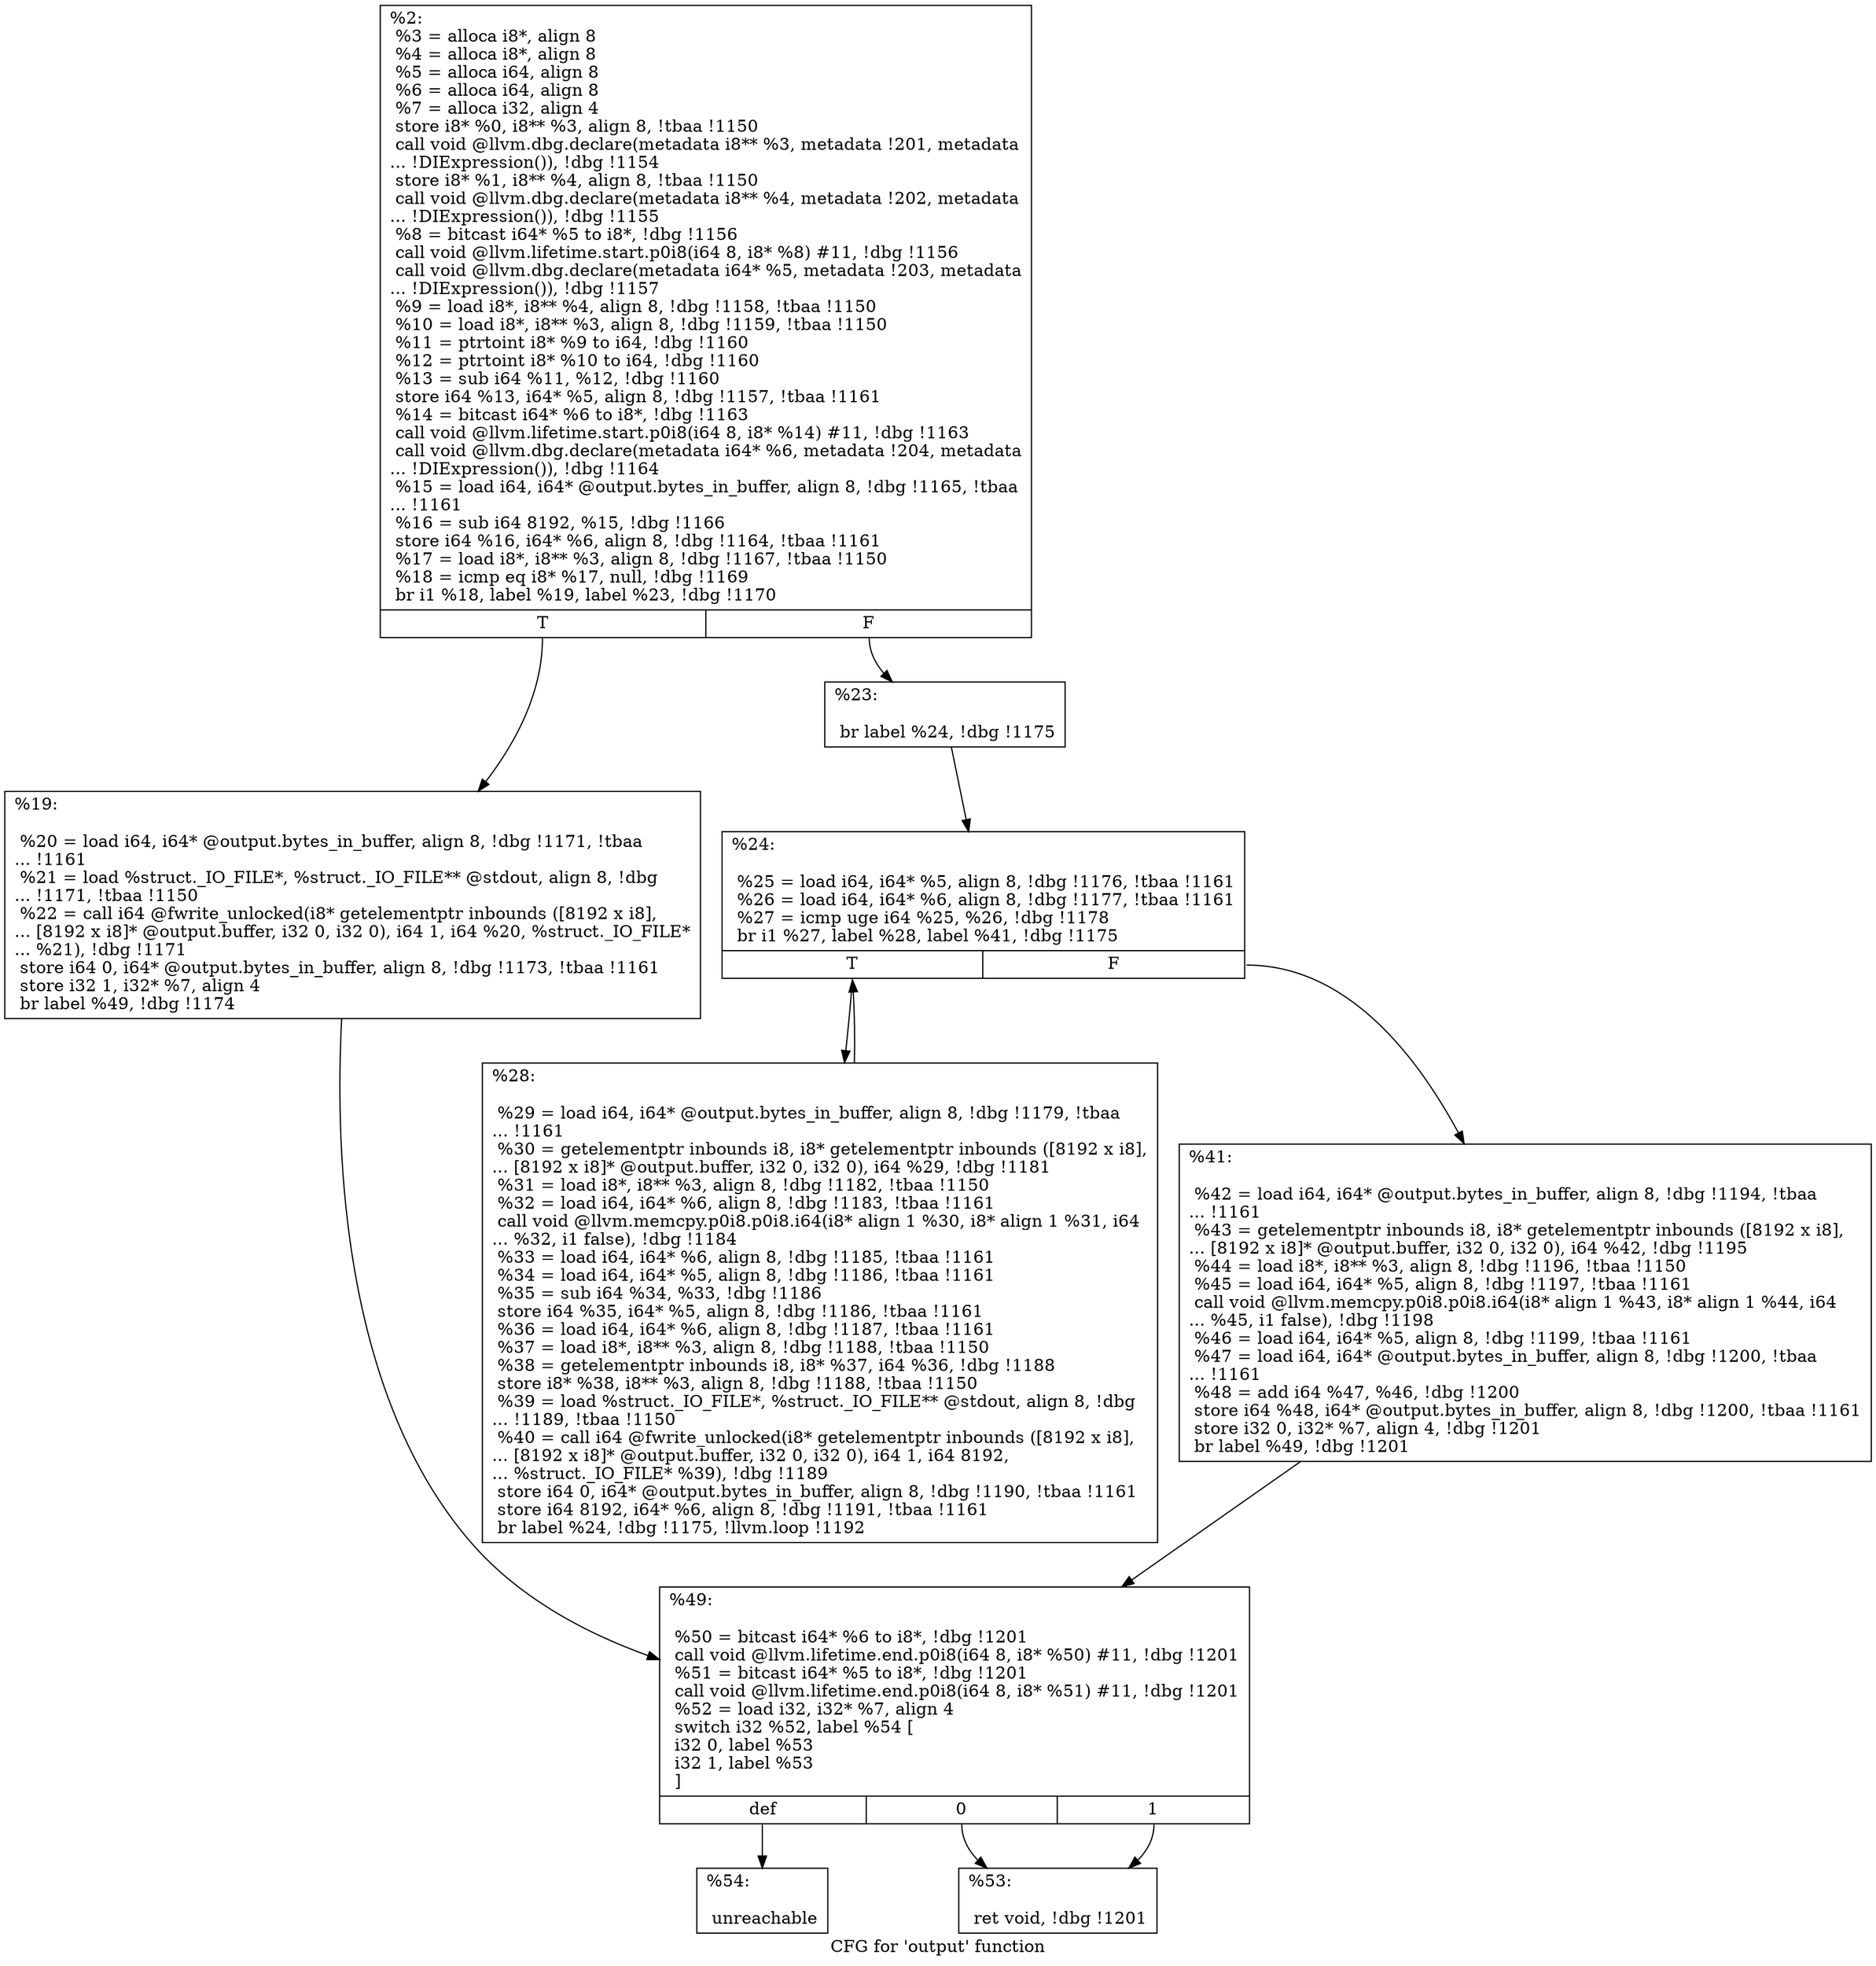 digraph "CFG for 'output' function" {
	label="CFG for 'output' function";

	Node0x120d840 [shape=record,label="{%2:\l  %3 = alloca i8*, align 8\l  %4 = alloca i8*, align 8\l  %5 = alloca i64, align 8\l  %6 = alloca i64, align 8\l  %7 = alloca i32, align 4\l  store i8* %0, i8** %3, align 8, !tbaa !1150\l  call void @llvm.dbg.declare(metadata i8** %3, metadata !201, metadata\l... !DIExpression()), !dbg !1154\l  store i8* %1, i8** %4, align 8, !tbaa !1150\l  call void @llvm.dbg.declare(metadata i8** %4, metadata !202, metadata\l... !DIExpression()), !dbg !1155\l  %8 = bitcast i64* %5 to i8*, !dbg !1156\l  call void @llvm.lifetime.start.p0i8(i64 8, i8* %8) #11, !dbg !1156\l  call void @llvm.dbg.declare(metadata i64* %5, metadata !203, metadata\l... !DIExpression()), !dbg !1157\l  %9 = load i8*, i8** %4, align 8, !dbg !1158, !tbaa !1150\l  %10 = load i8*, i8** %3, align 8, !dbg !1159, !tbaa !1150\l  %11 = ptrtoint i8* %9 to i64, !dbg !1160\l  %12 = ptrtoint i8* %10 to i64, !dbg !1160\l  %13 = sub i64 %11, %12, !dbg !1160\l  store i64 %13, i64* %5, align 8, !dbg !1157, !tbaa !1161\l  %14 = bitcast i64* %6 to i8*, !dbg !1163\l  call void @llvm.lifetime.start.p0i8(i64 8, i8* %14) #11, !dbg !1163\l  call void @llvm.dbg.declare(metadata i64* %6, metadata !204, metadata\l... !DIExpression()), !dbg !1164\l  %15 = load i64, i64* @output.bytes_in_buffer, align 8, !dbg !1165, !tbaa\l... !1161\l  %16 = sub i64 8192, %15, !dbg !1166\l  store i64 %16, i64* %6, align 8, !dbg !1164, !tbaa !1161\l  %17 = load i8*, i8** %3, align 8, !dbg !1167, !tbaa !1150\l  %18 = icmp eq i8* %17, null, !dbg !1169\l  br i1 %18, label %19, label %23, !dbg !1170\l|{<s0>T|<s1>F}}"];
	Node0x120d840:s0 -> Node0x120d890;
	Node0x120d840:s1 -> Node0x120d8e0;
	Node0x120d890 [shape=record,label="{%19:\l\l  %20 = load i64, i64* @output.bytes_in_buffer, align 8, !dbg !1171, !tbaa\l... !1161\l  %21 = load %struct._IO_FILE*, %struct._IO_FILE** @stdout, align 8, !dbg\l... !1171, !tbaa !1150\l  %22 = call i64 @fwrite_unlocked(i8* getelementptr inbounds ([8192 x i8],\l... [8192 x i8]* @output.buffer, i32 0, i32 0), i64 1, i64 %20, %struct._IO_FILE*\l... %21), !dbg !1171\l  store i64 0, i64* @output.bytes_in_buffer, align 8, !dbg !1173, !tbaa !1161\l  store i32 1, i32* %7, align 4\l  br label %49, !dbg !1174\l}"];
	Node0x120d890 -> Node0x120da20;
	Node0x120d8e0 [shape=record,label="{%23:\l\l  br label %24, !dbg !1175\l}"];
	Node0x120d8e0 -> Node0x120d930;
	Node0x120d930 [shape=record,label="{%24:\l\l  %25 = load i64, i64* %5, align 8, !dbg !1176, !tbaa !1161\l  %26 = load i64, i64* %6, align 8, !dbg !1177, !tbaa !1161\l  %27 = icmp uge i64 %25, %26, !dbg !1178\l  br i1 %27, label %28, label %41, !dbg !1175\l|{<s0>T|<s1>F}}"];
	Node0x120d930:s0 -> Node0x120d980;
	Node0x120d930:s1 -> Node0x120d9d0;
	Node0x120d980 [shape=record,label="{%28:\l\l  %29 = load i64, i64* @output.bytes_in_buffer, align 8, !dbg !1179, !tbaa\l... !1161\l  %30 = getelementptr inbounds i8, i8* getelementptr inbounds ([8192 x i8],\l... [8192 x i8]* @output.buffer, i32 0, i32 0), i64 %29, !dbg !1181\l  %31 = load i8*, i8** %3, align 8, !dbg !1182, !tbaa !1150\l  %32 = load i64, i64* %6, align 8, !dbg !1183, !tbaa !1161\l  call void @llvm.memcpy.p0i8.p0i8.i64(i8* align 1 %30, i8* align 1 %31, i64\l... %32, i1 false), !dbg !1184\l  %33 = load i64, i64* %6, align 8, !dbg !1185, !tbaa !1161\l  %34 = load i64, i64* %5, align 8, !dbg !1186, !tbaa !1161\l  %35 = sub i64 %34, %33, !dbg !1186\l  store i64 %35, i64* %5, align 8, !dbg !1186, !tbaa !1161\l  %36 = load i64, i64* %6, align 8, !dbg !1187, !tbaa !1161\l  %37 = load i8*, i8** %3, align 8, !dbg !1188, !tbaa !1150\l  %38 = getelementptr inbounds i8, i8* %37, i64 %36, !dbg !1188\l  store i8* %38, i8** %3, align 8, !dbg !1188, !tbaa !1150\l  %39 = load %struct._IO_FILE*, %struct._IO_FILE** @stdout, align 8, !dbg\l... !1189, !tbaa !1150\l  %40 = call i64 @fwrite_unlocked(i8* getelementptr inbounds ([8192 x i8],\l... [8192 x i8]* @output.buffer, i32 0, i32 0), i64 1, i64 8192,\l... %struct._IO_FILE* %39), !dbg !1189\l  store i64 0, i64* @output.bytes_in_buffer, align 8, !dbg !1190, !tbaa !1161\l  store i64 8192, i64* %6, align 8, !dbg !1191, !tbaa !1161\l  br label %24, !dbg !1175, !llvm.loop !1192\l}"];
	Node0x120d980 -> Node0x120d930;
	Node0x120d9d0 [shape=record,label="{%41:\l\l  %42 = load i64, i64* @output.bytes_in_buffer, align 8, !dbg !1194, !tbaa\l... !1161\l  %43 = getelementptr inbounds i8, i8* getelementptr inbounds ([8192 x i8],\l... [8192 x i8]* @output.buffer, i32 0, i32 0), i64 %42, !dbg !1195\l  %44 = load i8*, i8** %3, align 8, !dbg !1196, !tbaa !1150\l  %45 = load i64, i64* %5, align 8, !dbg !1197, !tbaa !1161\l  call void @llvm.memcpy.p0i8.p0i8.i64(i8* align 1 %43, i8* align 1 %44, i64\l... %45, i1 false), !dbg !1198\l  %46 = load i64, i64* %5, align 8, !dbg !1199, !tbaa !1161\l  %47 = load i64, i64* @output.bytes_in_buffer, align 8, !dbg !1200, !tbaa\l... !1161\l  %48 = add i64 %47, %46, !dbg !1200\l  store i64 %48, i64* @output.bytes_in_buffer, align 8, !dbg !1200, !tbaa !1161\l  store i32 0, i32* %7, align 4, !dbg !1201\l  br label %49, !dbg !1201\l}"];
	Node0x120d9d0 -> Node0x120da20;
	Node0x120da20 [shape=record,label="{%49:\l\l  %50 = bitcast i64* %6 to i8*, !dbg !1201\l  call void @llvm.lifetime.end.p0i8(i64 8, i8* %50) #11, !dbg !1201\l  %51 = bitcast i64* %5 to i8*, !dbg !1201\l  call void @llvm.lifetime.end.p0i8(i64 8, i8* %51) #11, !dbg !1201\l  %52 = load i32, i32* %7, align 4\l  switch i32 %52, label %54 [\l    i32 0, label %53\l    i32 1, label %53\l  ]\l|{<s0>def|<s1>0|<s2>1}}"];
	Node0x120da20:s0 -> Node0x120dac0;
	Node0x120da20:s1 -> Node0x120da70;
	Node0x120da20:s2 -> Node0x120da70;
	Node0x120da70 [shape=record,label="{%53:\l\l  ret void, !dbg !1201\l}"];
	Node0x120dac0 [shape=record,label="{%54:\l\l  unreachable\l}"];
}
